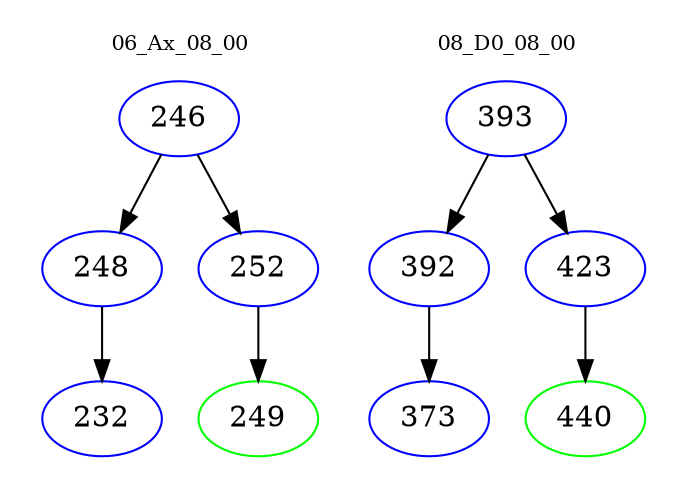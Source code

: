 digraph{
subgraph cluster_0 {
color = white
label = "06_Ax_08_00";
fontsize=10;
T0_246 [label="246", color="blue"]
T0_246 -> T0_248 [color="black"]
T0_248 [label="248", color="blue"]
T0_248 -> T0_232 [color="black"]
T0_232 [label="232", color="blue"]
T0_246 -> T0_252 [color="black"]
T0_252 [label="252", color="blue"]
T0_252 -> T0_249 [color="black"]
T0_249 [label="249", color="green"]
}
subgraph cluster_1 {
color = white
label = "08_D0_08_00";
fontsize=10;
T1_393 [label="393", color="blue"]
T1_393 -> T1_392 [color="black"]
T1_392 [label="392", color="blue"]
T1_392 -> T1_373 [color="black"]
T1_373 [label="373", color="blue"]
T1_393 -> T1_423 [color="black"]
T1_423 [label="423", color="blue"]
T1_423 -> T1_440 [color="black"]
T1_440 [label="440", color="green"]
}
}
